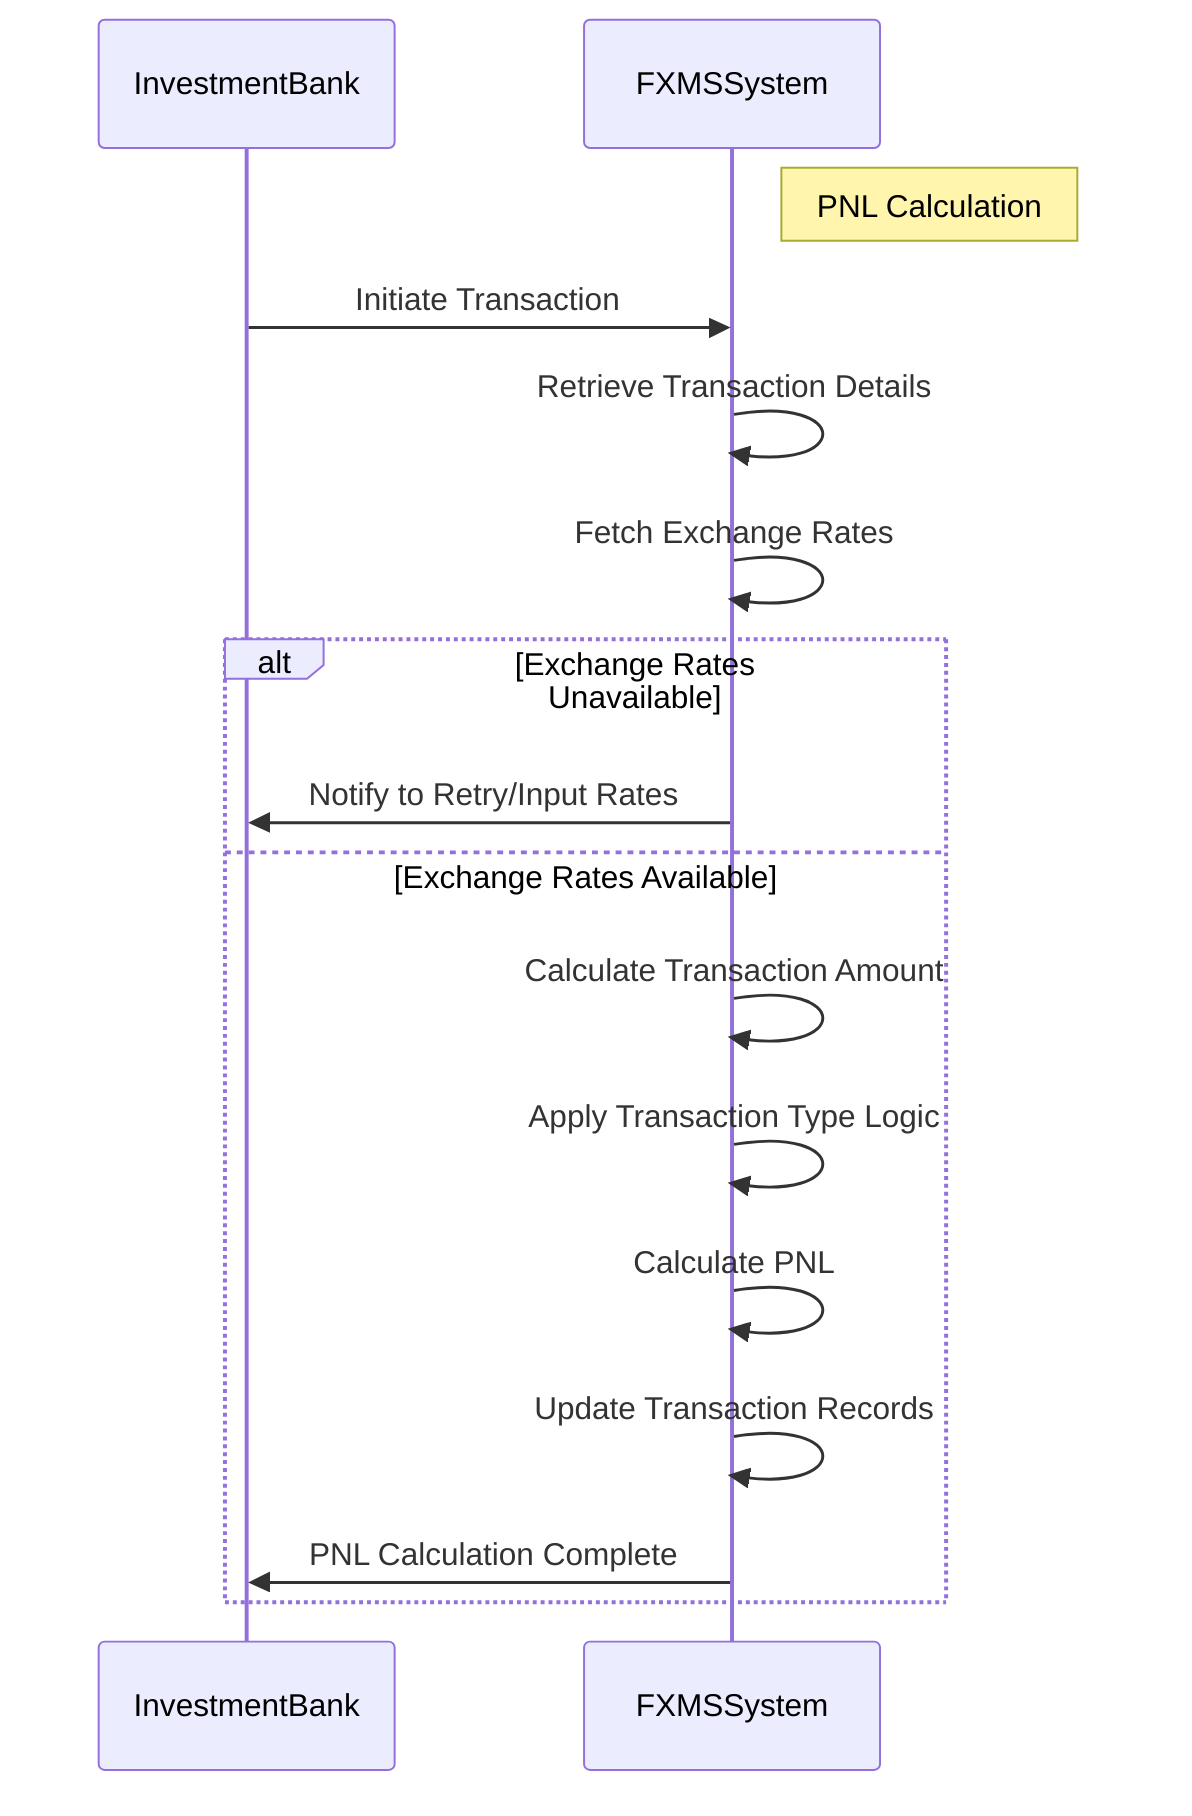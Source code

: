 sequenceDiagram
    participant InvestmentBank
    participant FXMSSystem
    note right of FXMSSystem: PNL Calculation
    InvestmentBank->>FXMSSystem: Initiate Transaction
    FXMSSystem->>FXMSSystem: Retrieve Transaction Details
    FXMSSystem->>FXMSSystem: Fetch Exchange Rates
    alt Exchange Rates Unavailable
        FXMSSystem->>InvestmentBank: Notify to Retry/Input Rates
    else Exchange Rates Available
        FXMSSystem->>FXMSSystem: Calculate Transaction Amount
        FXMSSystem->>FXMSSystem: Apply Transaction Type Logic
        FXMSSystem->>FXMSSystem: Calculate PNL
        FXMSSystem->>FXMSSystem: Update Transaction Records
        FXMSSystem->>InvestmentBank: PNL Calculation Complete
    end